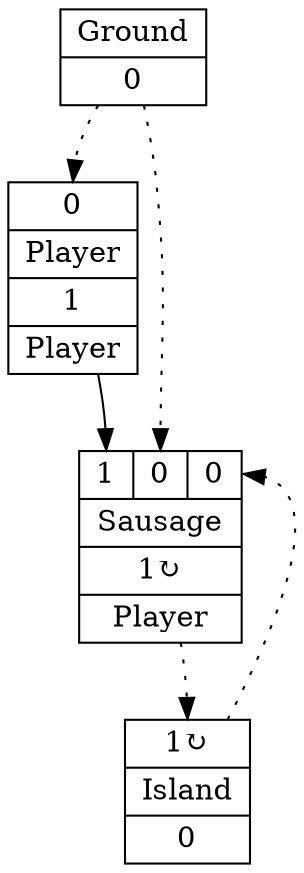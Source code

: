 digraph G {
node [shape=record];
Player[ label ="{{<GroundP>0}|{Player}|<PlayerOUT>1|{Player}}"];
Ground[ label ="{{Ground}|<GroundOUT>0}"];
Sausage[ label ="{{<Player>1|<GroundP>0|<IslandP>0}|{Sausage}|<SausageOUT>1&#8635;|{Player}}"];
Island[ label ="{{<SausageP>1&#8635;}|{Island}|<IslandOUT>0}"];
	"Ground" -> "Player":GroundP [style=dotted];
	"Player" -> "Sausage":Player;
	"Ground" -> "Sausage":GroundP [style=dotted];
	"Island" -> "Sausage":IslandP [style=dotted];
	"Sausage" -> "Island":SausageP [style=dotted];
}